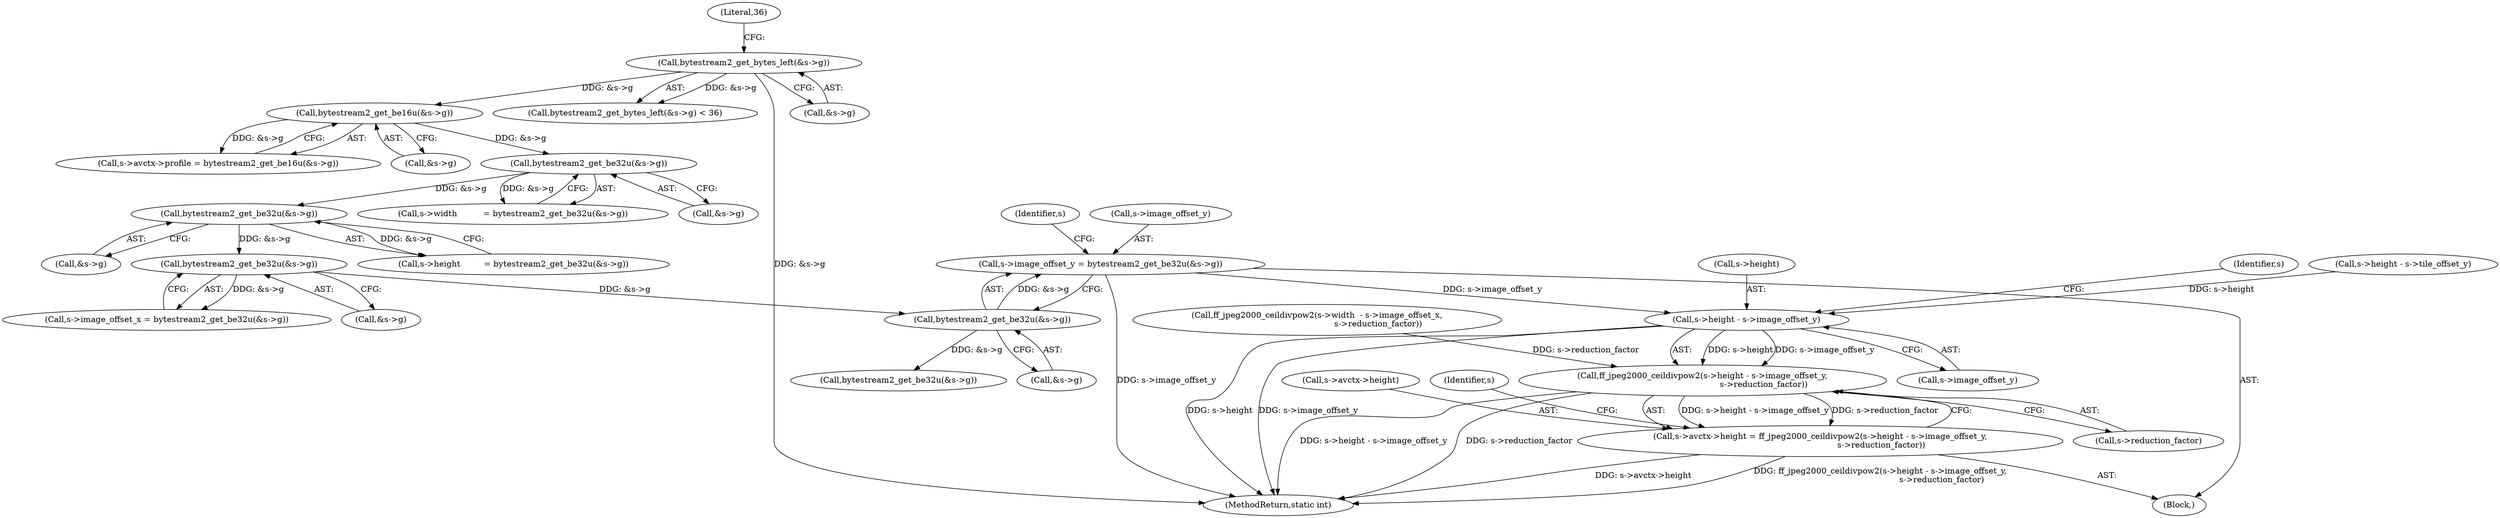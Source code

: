 digraph "0_FFmpeg_8bb11c3ca77b52e05a9ed1496a65f8a76e6e2d8f@pointer" {
"1000177" [label="(Call,s->image_offset_y = bytestream2_get_be32u(&s->g))"];
"1000181" [label="(Call,bytestream2_get_be32u(&s->g))"];
"1000172" [label="(Call,bytestream2_get_be32u(&s->g))"];
"1000163" [label="(Call,bytestream2_get_be32u(&s->g))"];
"1000154" [label="(Call,bytestream2_get_be32u(&s->g))"];
"1000145" [label="(Call,bytestream2_get_be16u(&s->g))"];
"1000131" [label="(Call,bytestream2_get_bytes_left(&s->g))"];
"1000599" [label="(Call,s->height - s->image_offset_y)"];
"1000598" [label="(Call,ff_jpeg2000_ceildivpow2(s->height - s->image_offset_y,\n                                               s->reduction_factor))"];
"1000592" [label="(Call,s->avctx->height = ff_jpeg2000_ceildivpow2(s->height - s->image_offset_y,\n                                               s->reduction_factor))"];
"1000130" [label="(Call,bytestream2_get_bytes_left(&s->g) < 36)"];
"1000453" [label="(Call,s->height - s->tile_offset_y)"];
"1000600" [label="(Call,s->height)"];
"1000145" [label="(Call,bytestream2_get_be16u(&s->g))"];
"1000182" [label="(Call,&s->g)"];
"1000163" [label="(Call,bytestream2_get_be32u(&s->g))"];
"1000114" [label="(Block,)"];
"1000136" [label="(Literal,36)"];
"1000599" [label="(Call,s->height - s->image_offset_y)"];
"1000603" [label="(Call,s->image_offset_y)"];
"1000178" [label="(Call,s->image_offset_y)"];
"1000173" [label="(Call,&s->g)"];
"1000190" [label="(Call,bytestream2_get_be32u(&s->g))"];
"1000168" [label="(Call,s->image_offset_x = bytestream2_get_be32u(&s->g))"];
"1000150" [label="(Call,s->width          = bytestream2_get_be32u(&s->g))"];
"1000131" [label="(Call,bytestream2_get_bytes_left(&s->g))"];
"1000779" [label="(MethodReturn,static int)"];
"1000581" [label="(Call,ff_jpeg2000_ceildivpow2(s->width  - s->image_offset_x,\n                                               s->reduction_factor))"];
"1000159" [label="(Call,s->height         = bytestream2_get_be32u(&s->g))"];
"1000607" [label="(Identifier,s)"];
"1000172" [label="(Call,bytestream2_get_be32u(&s->g))"];
"1000598" [label="(Call,ff_jpeg2000_ceildivpow2(s->height - s->image_offset_y,\n                                               s->reduction_factor))"];
"1000614" [label="(Identifier,s)"];
"1000592" [label="(Call,s->avctx->height = ff_jpeg2000_ceildivpow2(s->height - s->image_offset_y,\n                                               s->reduction_factor))"];
"1000606" [label="(Call,s->reduction_factor)"];
"1000181" [label="(Call,bytestream2_get_be32u(&s->g))"];
"1000177" [label="(Call,s->image_offset_y = bytestream2_get_be32u(&s->g))"];
"1000155" [label="(Call,&s->g)"];
"1000139" [label="(Call,s->avctx->profile = bytestream2_get_be16u(&s->g))"];
"1000593" [label="(Call,s->avctx->height)"];
"1000164" [label="(Call,&s->g)"];
"1000154" [label="(Call,bytestream2_get_be32u(&s->g))"];
"1000146" [label="(Call,&s->g)"];
"1000132" [label="(Call,&s->g)"];
"1000188" [label="(Identifier,s)"];
"1000177" -> "1000114"  [label="AST: "];
"1000177" -> "1000181"  [label="CFG: "];
"1000178" -> "1000177"  [label="AST: "];
"1000181" -> "1000177"  [label="AST: "];
"1000188" -> "1000177"  [label="CFG: "];
"1000177" -> "1000779"  [label="DDG: s->image_offset_y"];
"1000181" -> "1000177"  [label="DDG: &s->g"];
"1000177" -> "1000599"  [label="DDG: s->image_offset_y"];
"1000181" -> "1000182"  [label="CFG: "];
"1000182" -> "1000181"  [label="AST: "];
"1000172" -> "1000181"  [label="DDG: &s->g"];
"1000181" -> "1000190"  [label="DDG: &s->g"];
"1000172" -> "1000168"  [label="AST: "];
"1000172" -> "1000173"  [label="CFG: "];
"1000173" -> "1000172"  [label="AST: "];
"1000168" -> "1000172"  [label="CFG: "];
"1000172" -> "1000168"  [label="DDG: &s->g"];
"1000163" -> "1000172"  [label="DDG: &s->g"];
"1000163" -> "1000159"  [label="AST: "];
"1000163" -> "1000164"  [label="CFG: "];
"1000164" -> "1000163"  [label="AST: "];
"1000159" -> "1000163"  [label="CFG: "];
"1000163" -> "1000159"  [label="DDG: &s->g"];
"1000154" -> "1000163"  [label="DDG: &s->g"];
"1000154" -> "1000150"  [label="AST: "];
"1000154" -> "1000155"  [label="CFG: "];
"1000155" -> "1000154"  [label="AST: "];
"1000150" -> "1000154"  [label="CFG: "];
"1000154" -> "1000150"  [label="DDG: &s->g"];
"1000145" -> "1000154"  [label="DDG: &s->g"];
"1000145" -> "1000139"  [label="AST: "];
"1000145" -> "1000146"  [label="CFG: "];
"1000146" -> "1000145"  [label="AST: "];
"1000139" -> "1000145"  [label="CFG: "];
"1000145" -> "1000139"  [label="DDG: &s->g"];
"1000131" -> "1000145"  [label="DDG: &s->g"];
"1000131" -> "1000130"  [label="AST: "];
"1000131" -> "1000132"  [label="CFG: "];
"1000132" -> "1000131"  [label="AST: "];
"1000136" -> "1000131"  [label="CFG: "];
"1000131" -> "1000779"  [label="DDG: &s->g"];
"1000131" -> "1000130"  [label="DDG: &s->g"];
"1000599" -> "1000598"  [label="AST: "];
"1000599" -> "1000603"  [label="CFG: "];
"1000600" -> "1000599"  [label="AST: "];
"1000603" -> "1000599"  [label="AST: "];
"1000607" -> "1000599"  [label="CFG: "];
"1000599" -> "1000779"  [label="DDG: s->height"];
"1000599" -> "1000779"  [label="DDG: s->image_offset_y"];
"1000599" -> "1000598"  [label="DDG: s->height"];
"1000599" -> "1000598"  [label="DDG: s->image_offset_y"];
"1000453" -> "1000599"  [label="DDG: s->height"];
"1000598" -> "1000592"  [label="AST: "];
"1000598" -> "1000606"  [label="CFG: "];
"1000606" -> "1000598"  [label="AST: "];
"1000592" -> "1000598"  [label="CFG: "];
"1000598" -> "1000779"  [label="DDG: s->height - s->image_offset_y"];
"1000598" -> "1000779"  [label="DDG: s->reduction_factor"];
"1000598" -> "1000592"  [label="DDG: s->height - s->image_offset_y"];
"1000598" -> "1000592"  [label="DDG: s->reduction_factor"];
"1000581" -> "1000598"  [label="DDG: s->reduction_factor"];
"1000592" -> "1000114"  [label="AST: "];
"1000593" -> "1000592"  [label="AST: "];
"1000614" -> "1000592"  [label="CFG: "];
"1000592" -> "1000779"  [label="DDG: ff_jpeg2000_ceildivpow2(s->height - s->image_offset_y,\n                                               s->reduction_factor)"];
"1000592" -> "1000779"  [label="DDG: s->avctx->height"];
}
